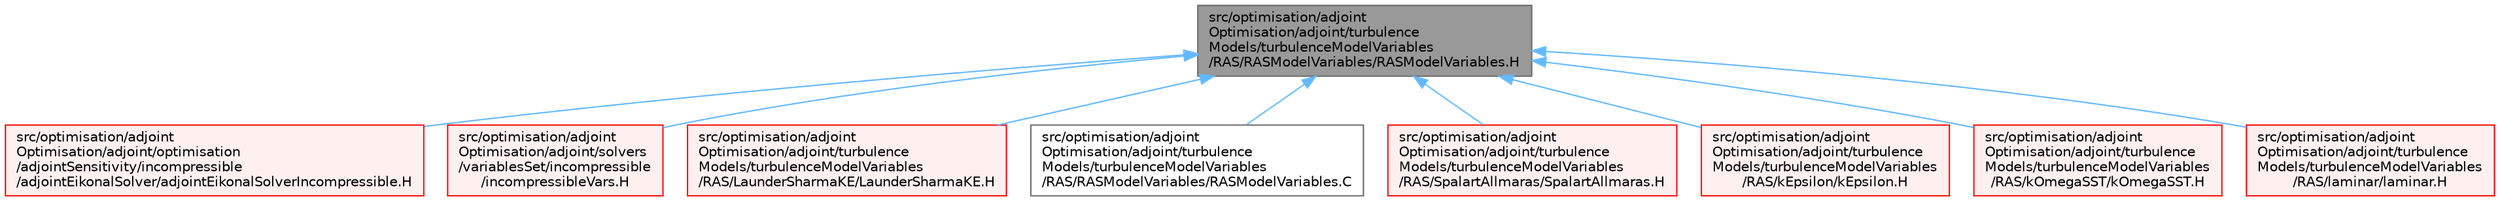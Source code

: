 digraph "src/optimisation/adjointOptimisation/adjoint/turbulenceModels/turbulenceModelVariables/RAS/RASModelVariables/RASModelVariables.H"
{
 // LATEX_PDF_SIZE
  bgcolor="transparent";
  edge [fontname=Helvetica,fontsize=10,labelfontname=Helvetica,labelfontsize=10];
  node [fontname=Helvetica,fontsize=10,shape=box,height=0.2,width=0.4];
  Node1 [id="Node000001",label="src/optimisation/adjoint\lOptimisation/adjoint/turbulence\lModels/turbulenceModelVariables\l/RAS/RASModelVariables/RASModelVariables.H",height=0.2,width=0.4,color="gray40", fillcolor="grey60", style="filled", fontcolor="black",tooltip=" "];
  Node1 -> Node2 [id="edge1_Node000001_Node000002",dir="back",color="steelblue1",style="solid",tooltip=" "];
  Node2 [id="Node000002",label="src/optimisation/adjoint\lOptimisation/adjoint/optimisation\l/adjointSensitivity/incompressible\l/adjointEikonalSolver/adjointEikonalSolverIncompressible.H",height=0.2,width=0.4,color="red", fillcolor="#FFF0F0", style="filled",URL="$adjointEikonalSolverIncompressible_8H.html",tooltip=" "];
  Node1 -> Node22 [id="edge2_Node000001_Node000022",dir="back",color="steelblue1",style="solid",tooltip=" "];
  Node22 [id="Node000022",label="src/optimisation/adjoint\lOptimisation/adjoint/solvers\l/variablesSet/incompressible\l/incompressibleVars.H",height=0.2,width=0.4,color="red", fillcolor="#FFF0F0", style="filled",URL="$incompressibleVars_8H.html",tooltip=" "];
  Node1 -> Node131 [id="edge3_Node000001_Node000131",dir="back",color="steelblue1",style="solid",tooltip=" "];
  Node131 [id="Node000131",label="src/optimisation/adjoint\lOptimisation/adjoint/turbulence\lModels/turbulenceModelVariables\l/RAS/LaunderSharmaKE/LaunderSharmaKE.H",height=0.2,width=0.4,color="red", fillcolor="#FFF0F0", style="filled",URL="$optimisation_2adjointOptimisation_2adjoint_2turbulenceModels_2turbulenceModelVariables_2RAS_2Laud987583d55555304ef2f7d85a705e79a.html",tooltip=" "];
  Node1 -> Node133 [id="edge4_Node000001_Node000133",dir="back",color="steelblue1",style="solid",tooltip=" "];
  Node133 [id="Node000133",label="src/optimisation/adjoint\lOptimisation/adjoint/turbulence\lModels/turbulenceModelVariables\l/RAS/RASModelVariables/RASModelVariables.C",height=0.2,width=0.4,color="grey40", fillcolor="white", style="filled",URL="$RASModelVariables_8C.html",tooltip=" "];
  Node1 -> Node134 [id="edge5_Node000001_Node000134",dir="back",color="steelblue1",style="solid",tooltip=" "];
  Node134 [id="Node000134",label="src/optimisation/adjoint\lOptimisation/adjoint/turbulence\lModels/turbulenceModelVariables\l/RAS/SpalartAllmaras/SpalartAllmaras.H",height=0.2,width=0.4,color="red", fillcolor="#FFF0F0", style="filled",URL="$optimisation_2adjointOptimisation_2adjoint_2turbulenceModels_2turbulenceModelVariables_2RAS_2Spaa7c63e4112ff9cb9170909bc408dd58e.html",tooltip=" "];
  Node1 -> Node136 [id="edge6_Node000001_Node000136",dir="back",color="steelblue1",style="solid",tooltip=" "];
  Node136 [id="Node000136",label="src/optimisation/adjoint\lOptimisation/adjoint/turbulence\lModels/turbulenceModelVariables\l/RAS/kEpsilon/kEpsilon.H",height=0.2,width=0.4,color="red", fillcolor="#FFF0F0", style="filled",URL="$optimisation_2adjointOptimisation_2adjoint_2turbulenceModels_2turbulenceModelVariables_2RAS_2kEpsilon_2kEpsilon_8H.html",tooltip=" "];
  Node1 -> Node138 [id="edge7_Node000001_Node000138",dir="back",color="steelblue1",style="solid",tooltip=" "];
  Node138 [id="Node000138",label="src/optimisation/adjoint\lOptimisation/adjoint/turbulence\lModels/turbulenceModelVariables\l/RAS/kOmegaSST/kOmegaSST.H",height=0.2,width=0.4,color="red", fillcolor="#FFF0F0", style="filled",URL="$optimisation_2adjointOptimisation_2adjoint_2turbulenceModels_2turbulenceModelVariables_2RAS_2kOmegaSST_2kOmegaSST_8H.html",tooltip=" "];
  Node1 -> Node140 [id="edge8_Node000001_Node000140",dir="back",color="steelblue1",style="solid",tooltip=" "];
  Node140 [id="Node000140",label="src/optimisation/adjoint\lOptimisation/adjoint/turbulence\lModels/turbulenceModelVariables\l/RAS/laminar/laminar.H",height=0.2,width=0.4,color="red", fillcolor="#FFF0F0", style="filled",URL="$optimisation_2adjointOptimisation_2adjoint_2turbulenceModels_2turbulenceModelVariables_2RAS_2laminar_2laminar_8H.html",tooltip=" "];
}
